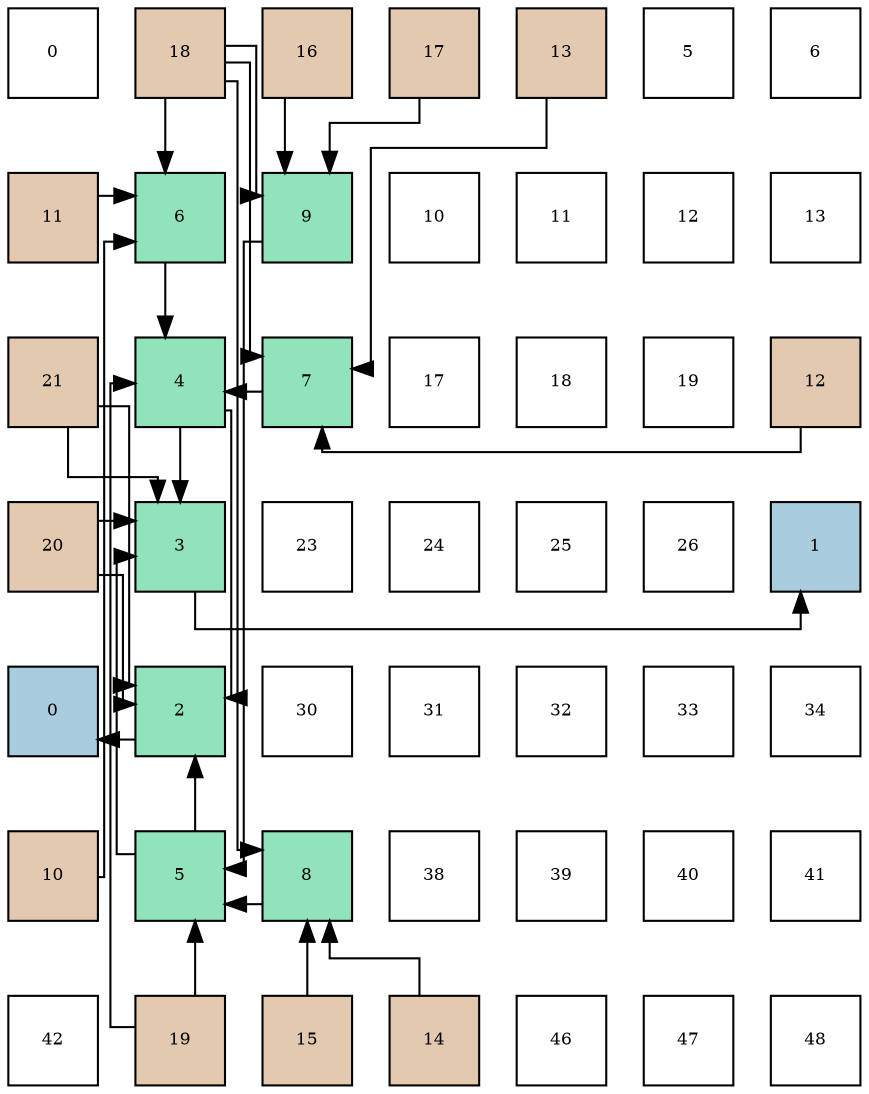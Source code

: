 digraph layout{
 rankdir=TB;
 splines=ortho;
 node [style=filled shape=square fixedsize=true width=0.6];
0[label="0", fontsize=8, fillcolor="#ffffff"];
1[label="18", fontsize=8, fillcolor="#e3c9af"];
2[label="16", fontsize=8, fillcolor="#e3c9af"];
3[label="17", fontsize=8, fillcolor="#e3c9af"];
4[label="13", fontsize=8, fillcolor="#e3c9af"];
5[label="5", fontsize=8, fillcolor="#ffffff"];
6[label="6", fontsize=8, fillcolor="#ffffff"];
7[label="11", fontsize=8, fillcolor="#e3c9af"];
8[label="6", fontsize=8, fillcolor="#91e3bb"];
9[label="9", fontsize=8, fillcolor="#91e3bb"];
10[label="10", fontsize=8, fillcolor="#ffffff"];
11[label="11", fontsize=8, fillcolor="#ffffff"];
12[label="12", fontsize=8, fillcolor="#ffffff"];
13[label="13", fontsize=8, fillcolor="#ffffff"];
14[label="21", fontsize=8, fillcolor="#e3c9af"];
15[label="4", fontsize=8, fillcolor="#91e3bb"];
16[label="7", fontsize=8, fillcolor="#91e3bb"];
17[label="17", fontsize=8, fillcolor="#ffffff"];
18[label="18", fontsize=8, fillcolor="#ffffff"];
19[label="19", fontsize=8, fillcolor="#ffffff"];
20[label="12", fontsize=8, fillcolor="#e3c9af"];
21[label="20", fontsize=8, fillcolor="#e3c9af"];
22[label="3", fontsize=8, fillcolor="#91e3bb"];
23[label="23", fontsize=8, fillcolor="#ffffff"];
24[label="24", fontsize=8, fillcolor="#ffffff"];
25[label="25", fontsize=8, fillcolor="#ffffff"];
26[label="26", fontsize=8, fillcolor="#ffffff"];
27[label="1", fontsize=8, fillcolor="#a9ccde"];
28[label="0", fontsize=8, fillcolor="#a9ccde"];
29[label="2", fontsize=8, fillcolor="#91e3bb"];
30[label="30", fontsize=8, fillcolor="#ffffff"];
31[label="31", fontsize=8, fillcolor="#ffffff"];
32[label="32", fontsize=8, fillcolor="#ffffff"];
33[label="33", fontsize=8, fillcolor="#ffffff"];
34[label="34", fontsize=8, fillcolor="#ffffff"];
35[label="10", fontsize=8, fillcolor="#e3c9af"];
36[label="5", fontsize=8, fillcolor="#91e3bb"];
37[label="8", fontsize=8, fillcolor="#91e3bb"];
38[label="38", fontsize=8, fillcolor="#ffffff"];
39[label="39", fontsize=8, fillcolor="#ffffff"];
40[label="40", fontsize=8, fillcolor="#ffffff"];
41[label="41", fontsize=8, fillcolor="#ffffff"];
42[label="42", fontsize=8, fillcolor="#ffffff"];
43[label="19", fontsize=8, fillcolor="#e3c9af"];
44[label="15", fontsize=8, fillcolor="#e3c9af"];
45[label="14", fontsize=8, fillcolor="#e3c9af"];
46[label="46", fontsize=8, fillcolor="#ffffff"];
47[label="47", fontsize=8, fillcolor="#ffffff"];
48[label="48", fontsize=8, fillcolor="#ffffff"];
edge [constraint=false, style=vis];29 -> 28;
22 -> 27;
15 -> 29;
15 -> 22;
36 -> 29;
36 -> 22;
8 -> 15;
16 -> 15;
37 -> 36;
9 -> 36;
35 -> 8;
7 -> 8;
20 -> 16;
4 -> 16;
45 -> 37;
44 -> 37;
2 -> 9;
3 -> 9;
1 -> 8;
1 -> 16;
1 -> 37;
1 -> 9;
43 -> 15;
43 -> 36;
21 -> 29;
21 -> 22;
14 -> 29;
14 -> 22;
edge [constraint=true, style=invis];
0 -> 7 -> 14 -> 21 -> 28 -> 35 -> 42;
1 -> 8 -> 15 -> 22 -> 29 -> 36 -> 43;
2 -> 9 -> 16 -> 23 -> 30 -> 37 -> 44;
3 -> 10 -> 17 -> 24 -> 31 -> 38 -> 45;
4 -> 11 -> 18 -> 25 -> 32 -> 39 -> 46;
5 -> 12 -> 19 -> 26 -> 33 -> 40 -> 47;
6 -> 13 -> 20 -> 27 -> 34 -> 41 -> 48;
rank = same {0 -> 1 -> 2 -> 3 -> 4 -> 5 -> 6};
rank = same {7 -> 8 -> 9 -> 10 -> 11 -> 12 -> 13};
rank = same {14 -> 15 -> 16 -> 17 -> 18 -> 19 -> 20};
rank = same {21 -> 22 -> 23 -> 24 -> 25 -> 26 -> 27};
rank = same {28 -> 29 -> 30 -> 31 -> 32 -> 33 -> 34};
rank = same {35 -> 36 -> 37 -> 38 -> 39 -> 40 -> 41};
rank = same {42 -> 43 -> 44 -> 45 -> 46 -> 47 -> 48};
}